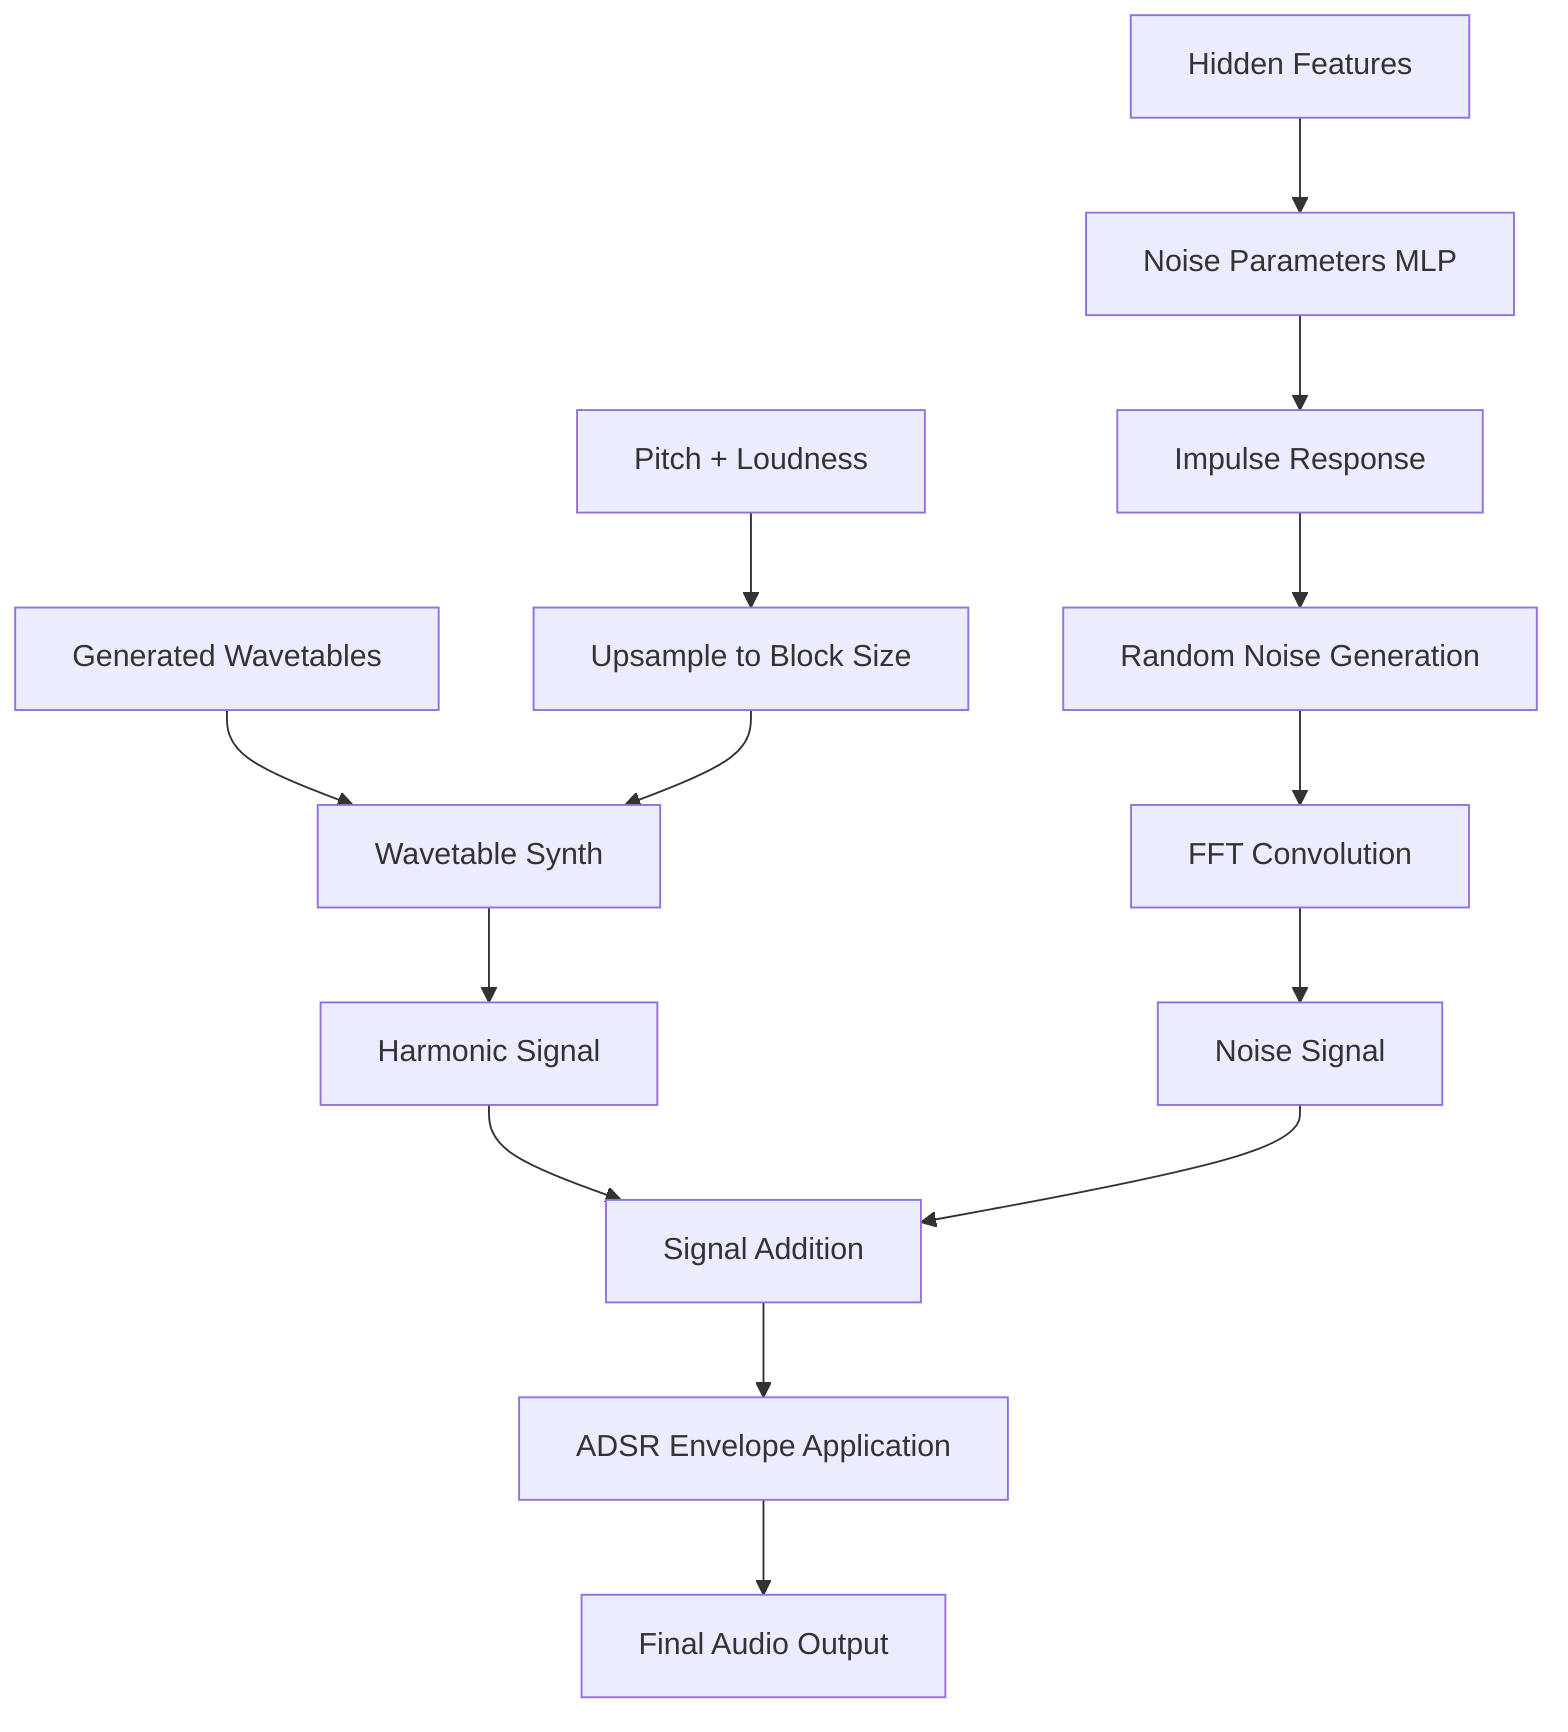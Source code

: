 flowchart TD
    A[Pitch + Loudness] --> B[Upsample to Block Size]
    C[Generated Wavetables] --> D[Wavetable Synth]
    B --> D
    D --> E[Harmonic Signal]
    
    F[Hidden Features] --> G[Noise Parameters MLP]
    G --> H[Impulse Response]
    H --> I[Random Noise Generation]
    I --> J[FFT Convolution]
    J --> K[Noise Signal]
    
    E --> L[Signal Addition]
    K --> L
    L --> M[ADSR Envelope Application]
    M --> N[Final Audio Output]